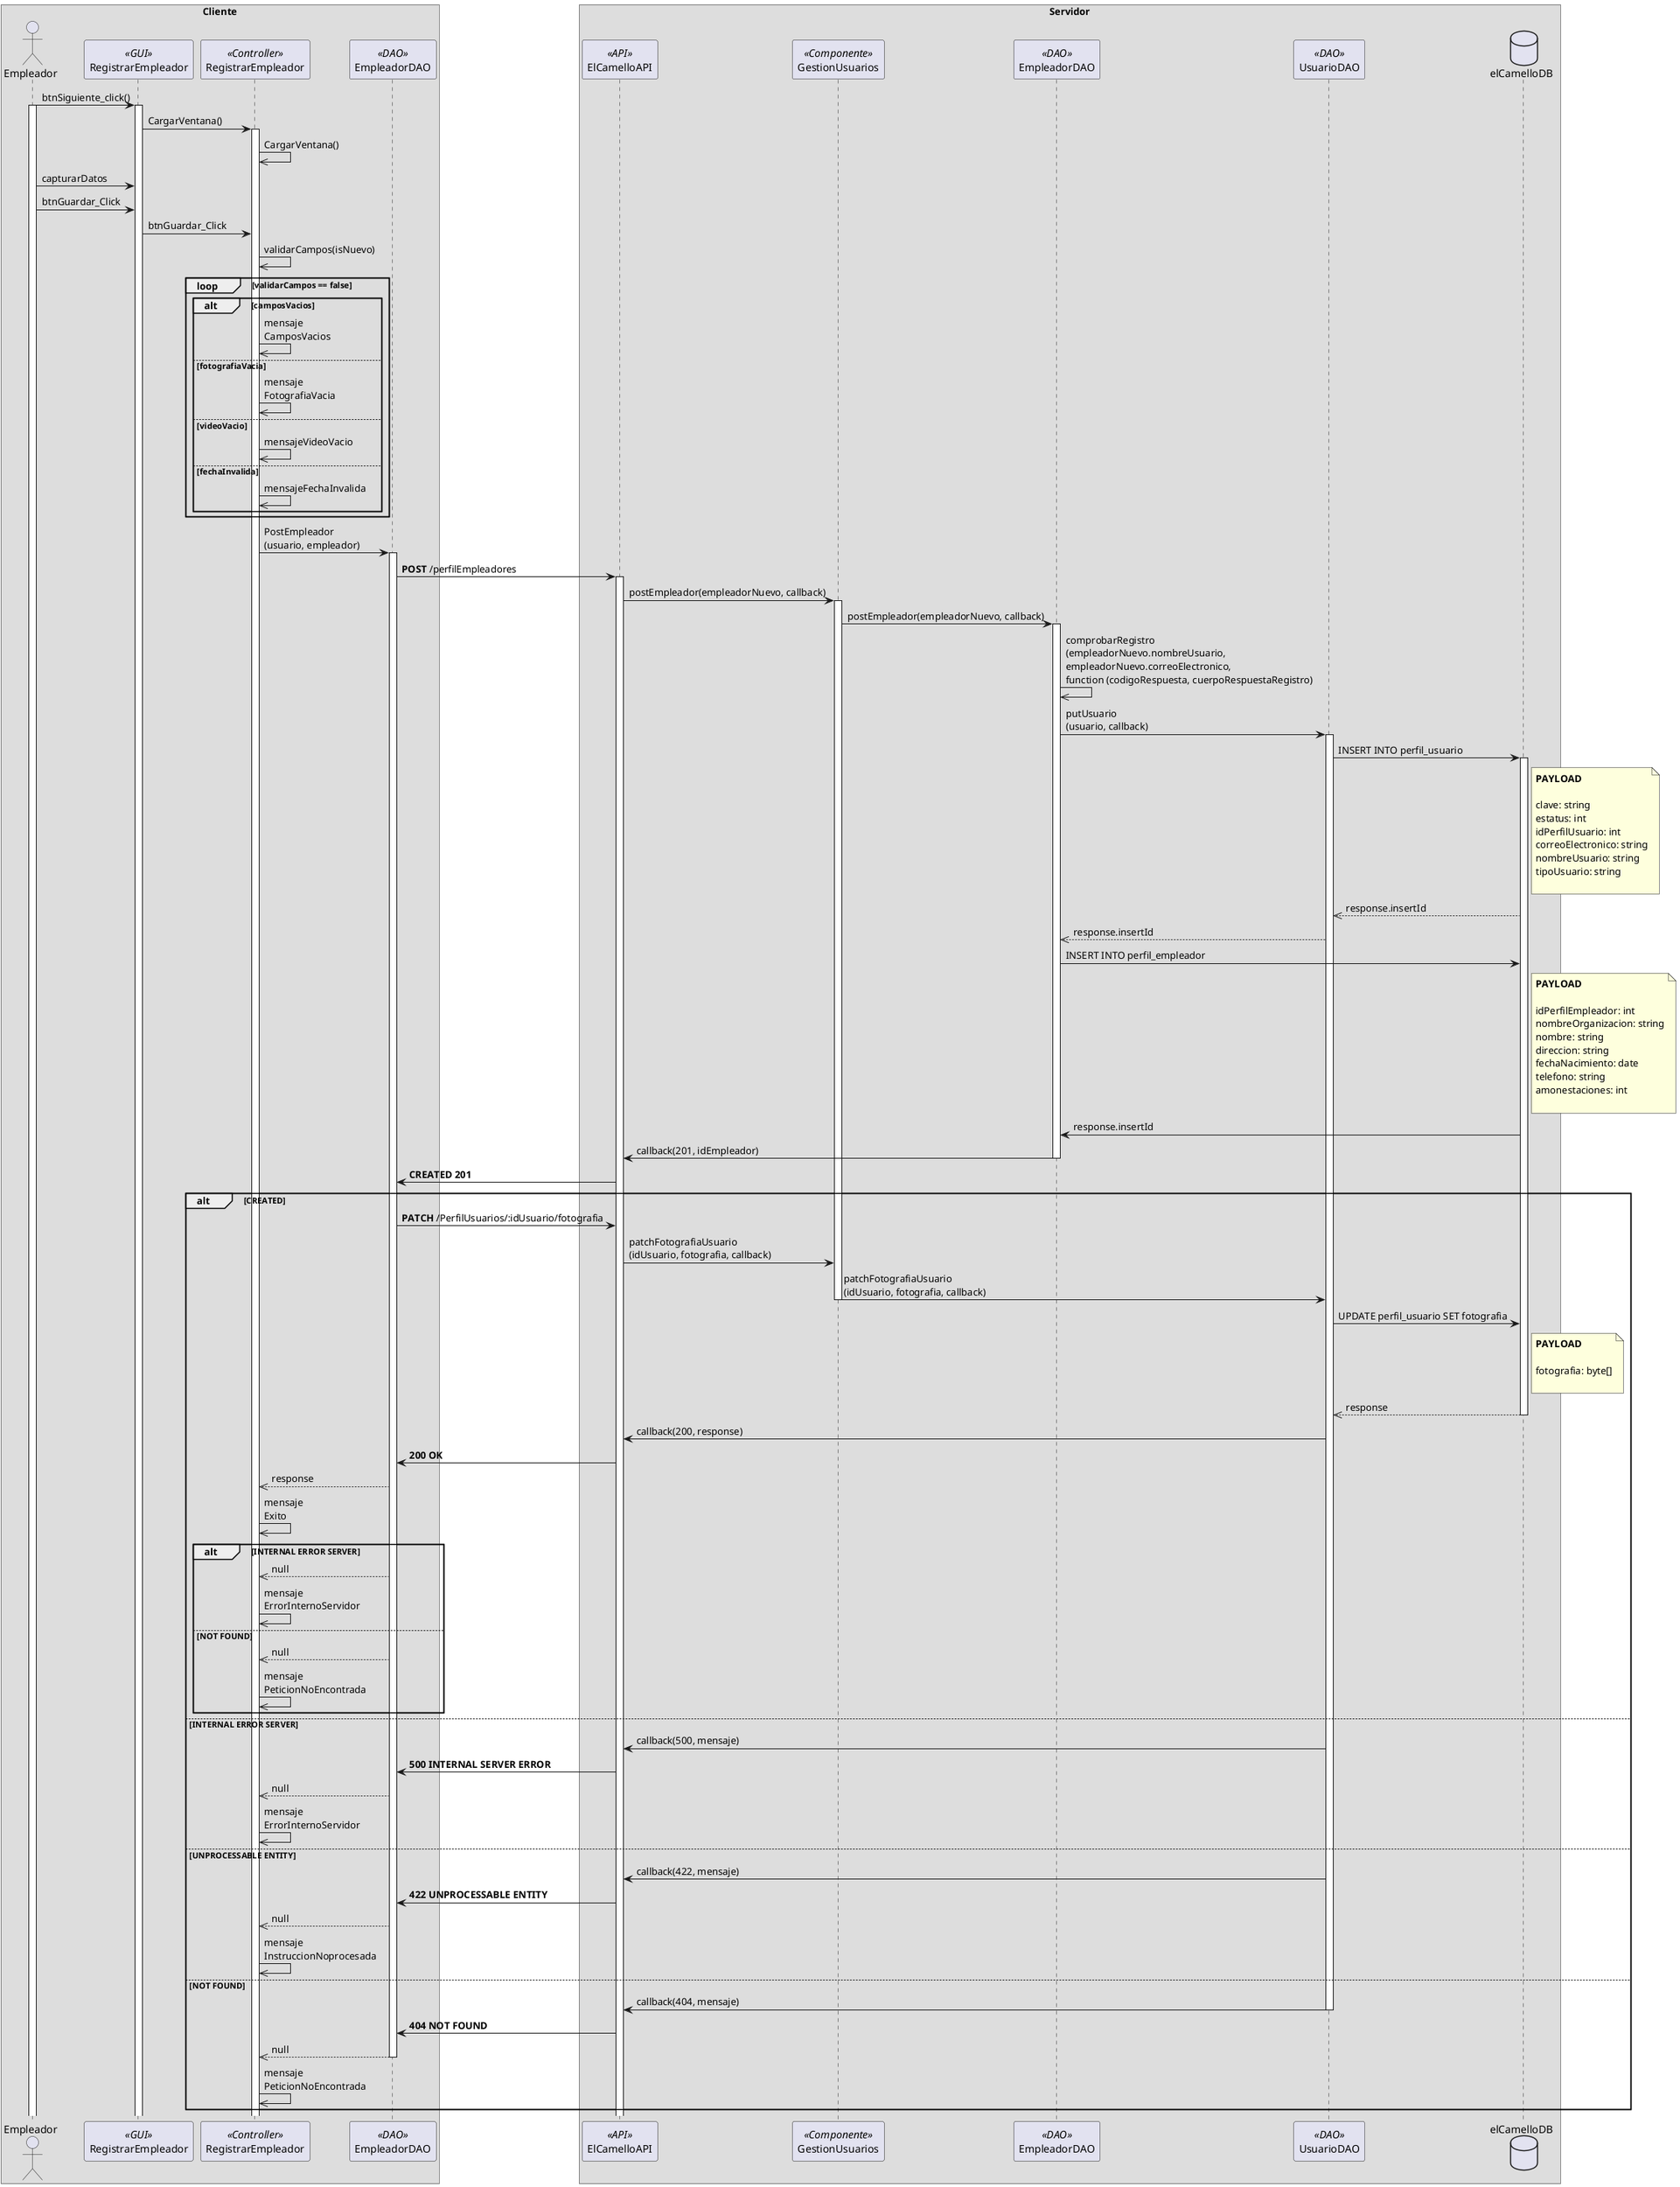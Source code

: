 @startuml

box Cliente
    actor Empleador as a
    participant RegistrarEmpleador as b <<GUI>> 
    participant RegistrarEmpleador as c <<Controller>>
    participant EmpleadorDAO as d <<DAO>>

end box

box Servidor
    participant ElCamelloAPI as e <<API>>
    participant GestionUsuarios as f <<Componente>>
    participant EmpleadorDAO as g <<DAO>>
    participant UsuarioDAO as h <<DAO>>
    database elCamelloDB as db
end box

a -> b: btnSiguiente_click()
activate a
activate b

b -> c: CargarVentana()
activate c

c ->> c: CargarVentana()

a -> b: capturarDatos

a -> b : btnGuardar_Click

b -> c: btnGuardar_Click

c ->> c: validarCampos(isNuevo)

loop validarCampos == false

     alt camposVacios

        c ->> c: mensaje\nCamposVacios 

    else fotografiaVacia

        c ->> c: mensaje\nFotografiaVacia

    else videoVacio

        c ->> c: mensajeVideoVacio

    else fechaInvalida

        c ->> c: mensajeFechaInvalida

    end

end

c -> d: PostEmpleador\n(usuario, empleador)
activate d

d -> e: **POST** /perfilEmpleadores
activate e

e -> f: postEmpleador(empleadorNuevo, callback)
activate f

f -> g: postEmpleador(empleadorNuevo, callback)
activate g

g ->> g: comprobarRegistro\n(empleadorNuevo.nombreUsuario, \nempleadorNuevo.correoElectronico, \nfunction (codigoRespuesta, cuerpoRespuestaRegistro)

g -> h: putUsuario\n(usuario, callback)
activate h

h -> db: INSERT INTO perfil_usuario
activate db

note right of db
**PAYLOAD**

clave: string
estatus: int
idPerfilUsuario: int
correoElectronico: string
nombreUsuario: string 
tipoUsuario: string

end note

db -->> h: response.insertId

h -->> g: response.insertId

g -> db: INSERT INTO perfil_empleador

note right of db
**PAYLOAD**

idPerfilEmpleador: int
nombreOrganizacion: string
nombre: string
direccion: string
fechaNacimiento: date
telefono: string
amonestaciones: int

end note

db -> g: response.insertId

g -> e: callback(201, idEmpleador)
deactivate g

e -> d: **CREATED 201**

alt CREATED

    d -> e: **PATCH** /PerfilUsuarios/:idUsuario/fotografia

    e -> f: patchFotografiaUsuario\n(idUsuario, fotografia, callback)

    f -> h: patchFotografiaUsuario\n(idUsuario, fotografia, callback)
    deactivate f

    h -> db: UPDATE perfil_usuario SET fotografia

    note right of db
    **PAYLOAD**
    
    fotografia: byte[]

    end note

    db -->> h: response
    deactivate db

    h -> e: callback(200, response)

    e -> d: **200 OK**

    d -->> c: response

    c ->> c: mensaje\nExito

    alt INTERNAL ERROR SERVER

        d -->> c: null

        c ->> c: mensaje\nErrorInternoServidor

    else NOT FOUND

        d -->> c: null

        c ->> c: mensaje\nPeticionNoEncontrada

    end

else INTERNAL ERROR SERVER

    h -> e: callback(500, mensaje)

    e -> d: **500 INTERNAL SERVER ERROR **

    d -->> c: null

    c ->> c: mensaje\nErrorInternoServidor

else UNPROCESSABLE ENTITY

    h -> e: callback(422, mensaje)

    e -> d: **422 UNPROCESSABLE ENTITY**

    d -->> c: null

    c ->> c: mensaje\nInstruccionNoprocesada

else NOT FOUND

    h -> e: callback(404, mensaje)
    deactivate h

    e -> d: **404 NOT FOUND**

    d -->> c: null

    deactivate d

    c ->> c: mensaje\nPeticionNoEncontrada

end

@enduml